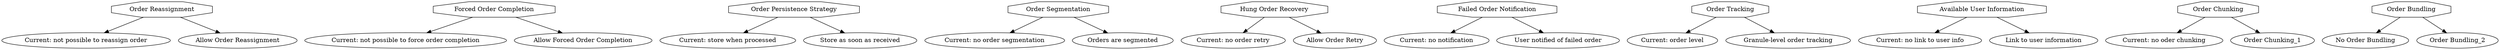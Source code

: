 digraph G { 
"Order Reassignment" [shape = polygon, sides =8] 
"Order Reassignment" -> "Current: not possible to reassign order"
"Order Reassignment" -> "Allow Order Reassignment"
"Forced Order Completion" [shape = polygon, sides =8] 
"Forced Order Completion" -> "Current: not possible to force order completion"
"Forced Order Completion" -> "Allow Forced Order Completion"
"Order Persistence Strategy" [shape = polygon, sides =8] 
"Order Persistence Strategy" -> "Current: store when processed"
"Order Persistence Strategy" -> "Store as soon as received"
"Order Segmentation" [shape = polygon, sides =8] 
"Order Segmentation" -> "Current: no order segmentation"
"Order Segmentation" -> "Orders are segmented"
"Hung Order Recovery" [shape = polygon, sides =8] 
"Hung Order Recovery" -> "Current: no order retry"
"Hung Order Recovery" -> "Allow Order Retry"
"Failed Order Notification" [shape = polygon, sides =8] 
"Failed Order Notification" -> "Current: no notification"
"Failed Order Notification" -> "User notified of failed order"
"Order Tracking" [shape = polygon, sides =8] 
"Order Tracking" -> "Current: order level"
"Order Tracking" -> "Granule-level order tracking"
"Available User Information" [shape = polygon, sides =8] 
"Available User Information" -> "Current: no link to user info"
"Available User Information" -> "Link to user information"
"Order Chunking" [shape = polygon, sides =8] 
"Order Chunking" -> "Current: no oder chunking"
"Order Chunking" -> "Order Chunking_1"
"Order Bundling" [shape = polygon, sides =8] 
"Order Bundling" -> "No Order Bundling"
"Order Bundling" -> "Order Bundling_2"
}
